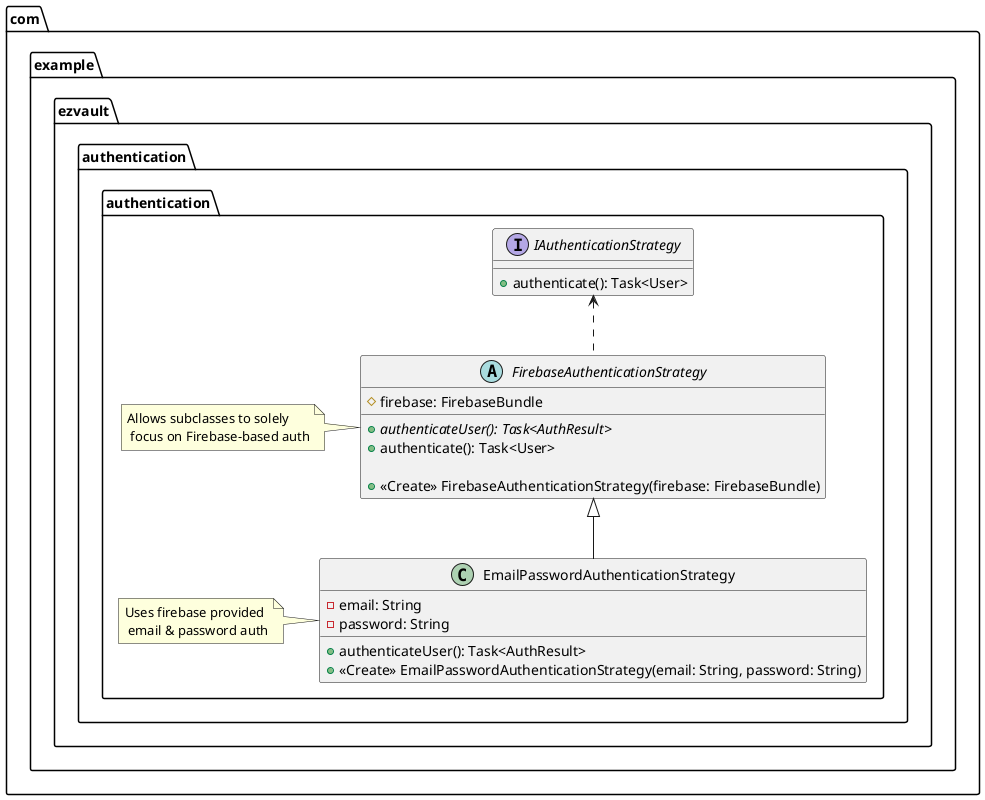 @startuml auth

namespace com.example.ezvault.authentication.authentication {
    interface IAuthenticationStrategy {
        + authenticate(): Task<User>
    }

    abstract class FirebaseAuthenticationStrategy {
        # firebase: FirebaseBundle

        + {abstract} authenticateUser(): Task<AuthResult>
        + authenticate(): Task<User>

        + <<Create>> FirebaseAuthenticationStrategy(firebase: FirebaseBundle)
    }
    note left of FirebaseAuthenticationStrategy : Allows subclasses to solely\n focus on Firebase-based auth

    FirebaseAuthenticationStrategy .up.> IAuthenticationStrategy

    class EmailPasswordAuthenticationStrategy {
        - email: String
        - password: String

        + authenticateUser(): Task<AuthResult>
        + <<Create>> EmailPasswordAuthenticationStrategy(email: String, password: String)
    }
    note left of EmailPasswordAuthenticationStrategy : Uses firebase provided \n email & password auth
    EmailPasswordAuthenticationStrategy -up-|> FirebaseAuthenticationStrategy
}

@enduml